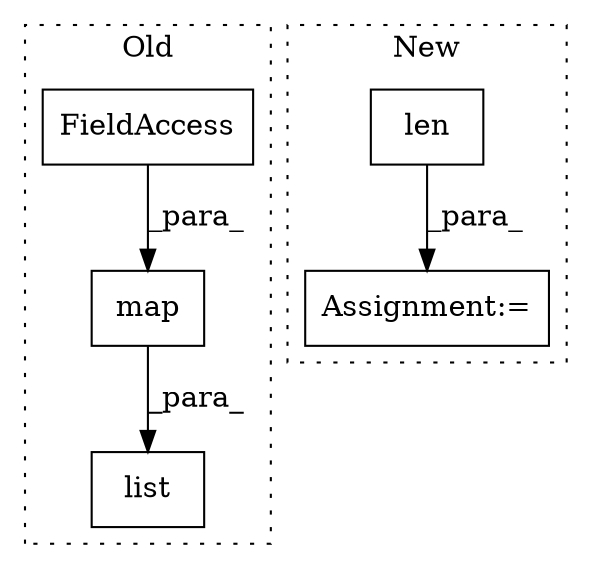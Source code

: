 digraph G {
subgraph cluster0 {
1 [label="map" a="32" s="1139,1151" l="4,1" shape="box"];
4 [label="FieldAccess" a="22" s="1143" l="3" shape="box"];
5 [label="list" a="32" s="1123,1153" l="5,1" shape="box"];
label = "Old";
style="dotted";
}
subgraph cluster1 {
2 [label="len" a="32" s="1292,1297" l="4,1" shape="box"];
3 [label="Assignment:=" a="7" s="1290" l="2" shape="box"];
label = "New";
style="dotted";
}
1 -> 5 [label="_para_"];
2 -> 3 [label="_para_"];
4 -> 1 [label="_para_"];
}